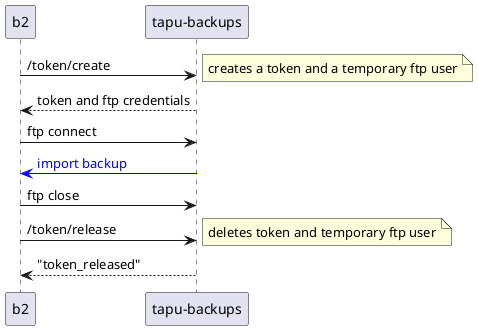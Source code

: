 @startuml backup-import

b2 -> "tapu-backups": /token/create
note right: creates a token and a temporary ftp user

"tapu-backups" --> b2: token and ftp credentials

b2 -> "tapu-backups": ftp connect

"tapu-backups" -[#blue]> b2: <font color="blue">import backup</font>

b2 -> "tapu-backups": ftp close

b2 -> "tapu-backups": /token/release
note right: deletes token and temporary ftp user

"tapu-backups" --> b2: "token_released"

@enduml